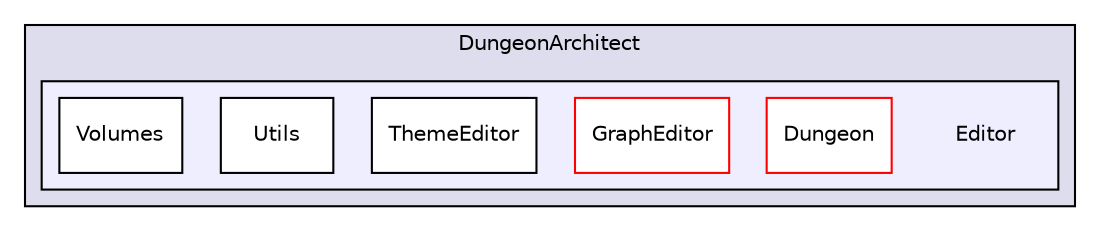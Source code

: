 digraph "F:/gamedev/unity/misc/da_test/Assets/DungeonArchitect/Editor" {
  compound=true
  node [ fontsize="10", fontname="Helvetica"];
  edge [ labelfontsize="10", labelfontname="Helvetica"];
  subgraph clusterdir_d606502ce614d813d5192c5eb0544bd8 {
    graph [ bgcolor="#ddddee", pencolor="black", label="DungeonArchitect" fontname="Helvetica", fontsize="10", URL="dir_d606502ce614d813d5192c5eb0544bd8.html"]
  subgraph clusterdir_31cdc67c7faa70c9216c9b78015e1bc4 {
    graph [ bgcolor="#eeeeff", pencolor="black", label="" URL="dir_31cdc67c7faa70c9216c9b78015e1bc4.html"];
    dir_31cdc67c7faa70c9216c9b78015e1bc4 [shape=plaintext label="Editor"];
    dir_88c92384cede2bc5d86f0af198daefbb [shape=box label="Dungeon" color="red" fillcolor="white" style="filled" URL="dir_88c92384cede2bc5d86f0af198daefbb.html"];
    dir_5fa63d6dc8c8700547ac79a357831cb2 [shape=box label="GraphEditor" color="red" fillcolor="white" style="filled" URL="dir_5fa63d6dc8c8700547ac79a357831cb2.html"];
    dir_5661775236b606637b7d0b76ae1b295a [shape=box label="ThemeEditor" color="black" fillcolor="white" style="filled" URL="dir_5661775236b606637b7d0b76ae1b295a.html"];
    dir_17a047f1956f6ae677f8164b83b06b2c [shape=box label="Utils" color="black" fillcolor="white" style="filled" URL="dir_17a047f1956f6ae677f8164b83b06b2c.html"];
    dir_e7f90939b019fd0dbfe2c3c8729f2939 [shape=box label="Volumes" color="black" fillcolor="white" style="filled" URL="dir_e7f90939b019fd0dbfe2c3c8729f2939.html"];
  }
  }
}
